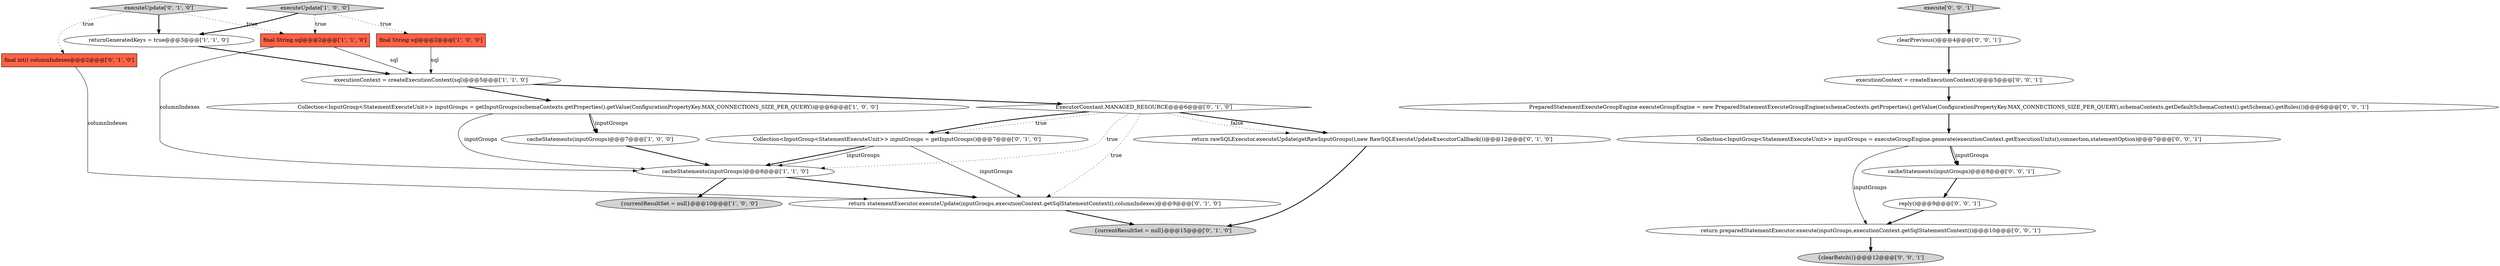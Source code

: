 digraph {
0 [style = filled, label = "cacheStatements(inputGroups)@@@8@@@['1', '1', '0']", fillcolor = white, shape = ellipse image = "AAA0AAABBB1BBB"];
9 [style = filled, label = "final int(( columnIndexes@@@2@@@['0', '1', '0']", fillcolor = tomato, shape = box image = "AAA0AAABBB2BBB"];
16 [style = filled, label = "{clearBatch()}@@@12@@@['0', '0', '1']", fillcolor = lightgray, shape = ellipse image = "AAA0AAABBB3BBB"];
8 [style = filled, label = "Collection<InputGroup<StatementExecuteUnit>> inputGroups = getInputGroups(schemaContexts.getProperties().getValue(ConfigurationPropertyKey.MAX_CONNECTIONS_SIZE_PER_QUERY))@@@6@@@['1', '0', '0']", fillcolor = white, shape = ellipse image = "AAA0AAABBB1BBB"];
19 [style = filled, label = "clearPrevious()@@@4@@@['0', '0', '1']", fillcolor = white, shape = ellipse image = "AAA0AAABBB3BBB"];
18 [style = filled, label = "return preparedStatementExecutor.execute(inputGroups,executionContext.getSqlStatementContext())@@@10@@@['0', '0', '1']", fillcolor = white, shape = ellipse image = "AAA0AAABBB3BBB"];
23 [style = filled, label = "executionContext = createExecutionContext()@@@5@@@['0', '0', '1']", fillcolor = white, shape = ellipse image = "AAA0AAABBB3BBB"];
17 [style = filled, label = "Collection<InputGroup<StatementExecuteUnit>> inputGroups = executeGroupEngine.generate(executionContext.getExecutionUnits(),connection,statementOption)@@@7@@@['0', '0', '1']", fillcolor = white, shape = ellipse image = "AAA0AAABBB3BBB"];
20 [style = filled, label = "reply()@@@9@@@['0', '0', '1']", fillcolor = white, shape = ellipse image = "AAA0AAABBB3BBB"];
2 [style = filled, label = "{currentResultSet = null}@@@10@@@['1', '0', '0']", fillcolor = lightgray, shape = ellipse image = "AAA0AAABBB1BBB"];
12 [style = filled, label = "ExecutorConstant.MANAGED_RESOURCE@@@6@@@['0', '1', '0']", fillcolor = white, shape = diamond image = "AAA0AAABBB2BBB"];
13 [style = filled, label = "return statementExecutor.executeUpdate(inputGroups,executionContext.getSqlStatementContext(),columnIndexes)@@@9@@@['0', '1', '0']", fillcolor = white, shape = ellipse image = "AAA0AAABBB2BBB"];
4 [style = filled, label = "final String sql@@@2@@@['1', '0', '0']", fillcolor = tomato, shape = box image = "AAA0AAABBB1BBB"];
5 [style = filled, label = "final String sql@@@2@@@['1', '1', '0']", fillcolor = tomato, shape = box image = "AAA0AAABBB1BBB"];
22 [style = filled, label = "PreparedStatementExecuteGroupEngine executeGroupEngine = new PreparedStatementExecuteGroupEngine(schemaContexts.getProperties().getValue(ConfigurationPropertyKey.MAX_CONNECTIONS_SIZE_PER_QUERY),schemaContexts.getDefaultSchemaContext().getSchema().getRules())@@@6@@@['0', '0', '1']", fillcolor = white, shape = ellipse image = "AAA0AAABBB3BBB"];
14 [style = filled, label = "return rawSQLExecutor.executeUpdate(getRawInputGroups(),new RawSQLExecuteUpdateExecutorCallback())@@@12@@@['0', '1', '0']", fillcolor = white, shape = ellipse image = "AAA1AAABBB2BBB"];
11 [style = filled, label = "Collection<InputGroup<StatementExecuteUnit>> inputGroups = getInputGroups()@@@7@@@['0', '1', '0']", fillcolor = white, shape = ellipse image = "AAA1AAABBB2BBB"];
7 [style = filled, label = "returnGeneratedKeys = true@@@3@@@['1', '1', '0']", fillcolor = white, shape = ellipse image = "AAA0AAABBB1BBB"];
6 [style = filled, label = "executionContext = createExecutionContext(sql)@@@5@@@['1', '1', '0']", fillcolor = white, shape = ellipse image = "AAA0AAABBB1BBB"];
15 [style = filled, label = "executeUpdate['0', '1', '0']", fillcolor = lightgray, shape = diamond image = "AAA0AAABBB2BBB"];
3 [style = filled, label = "executeUpdate['1', '0', '0']", fillcolor = lightgray, shape = diamond image = "AAA0AAABBB1BBB"];
24 [style = filled, label = "execute['0', '0', '1']", fillcolor = lightgray, shape = diamond image = "AAA0AAABBB3BBB"];
21 [style = filled, label = "cacheStatements(inputGroups)@@@8@@@['0', '0', '1']", fillcolor = white, shape = ellipse image = "AAA0AAABBB3BBB"];
10 [style = filled, label = "{currentResultSet = null}@@@15@@@['0', '1', '0']", fillcolor = lightgray, shape = ellipse image = "AAA0AAABBB2BBB"];
1 [style = filled, label = "cacheStatements(inputGroups)@@@7@@@['1', '0', '0']", fillcolor = white, shape = ellipse image = "AAA0AAABBB1BBB"];
23->22 [style = bold, label=""];
11->13 [style = solid, label="inputGroups"];
17->21 [style = bold, label=""];
12->14 [style = bold, label=""];
12->11 [style = dotted, label="true"];
17->21 [style = solid, label="inputGroups"];
11->0 [style = bold, label=""];
20->18 [style = bold, label=""];
12->0 [style = dotted, label="true"];
7->6 [style = bold, label=""];
12->13 [style = dotted, label="true"];
11->0 [style = solid, label="inputGroups"];
19->23 [style = bold, label=""];
22->17 [style = bold, label=""];
0->13 [style = bold, label=""];
3->7 [style = bold, label=""];
6->8 [style = bold, label=""];
15->7 [style = bold, label=""];
12->14 [style = dotted, label="false"];
8->1 [style = bold, label=""];
15->5 [style = dotted, label="true"];
21->20 [style = bold, label=""];
3->4 [style = dotted, label="true"];
8->0 [style = solid, label="inputGroups"];
17->18 [style = solid, label="inputGroups"];
9->13 [style = solid, label="columnIndexes"];
8->1 [style = solid, label="inputGroups"];
18->16 [style = bold, label=""];
6->12 [style = bold, label=""];
12->11 [style = bold, label=""];
15->9 [style = dotted, label="true"];
24->19 [style = bold, label=""];
0->2 [style = bold, label=""];
5->6 [style = solid, label="sql"];
13->10 [style = bold, label=""];
14->10 [style = bold, label=""];
3->5 [style = dotted, label="true"];
5->0 [style = solid, label="columnIndexes"];
4->6 [style = solid, label="sql"];
1->0 [style = bold, label=""];
}

